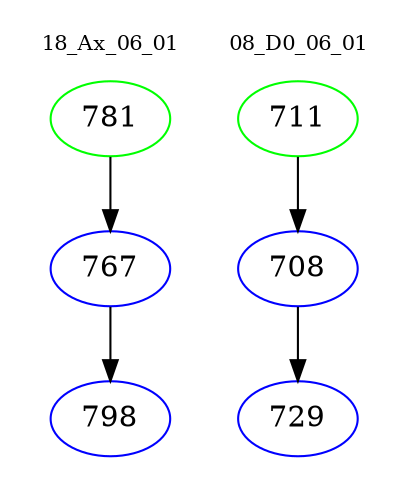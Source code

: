 digraph{
subgraph cluster_0 {
color = white
label = "18_Ax_06_01";
fontsize=10;
T0_781 [label="781", color="green"]
T0_781 -> T0_767 [color="black"]
T0_767 [label="767", color="blue"]
T0_767 -> T0_798 [color="black"]
T0_798 [label="798", color="blue"]
}
subgraph cluster_1 {
color = white
label = "08_D0_06_01";
fontsize=10;
T1_711 [label="711", color="green"]
T1_711 -> T1_708 [color="black"]
T1_708 [label="708", color="blue"]
T1_708 -> T1_729 [color="black"]
T1_729 [label="729", color="blue"]
}
}
